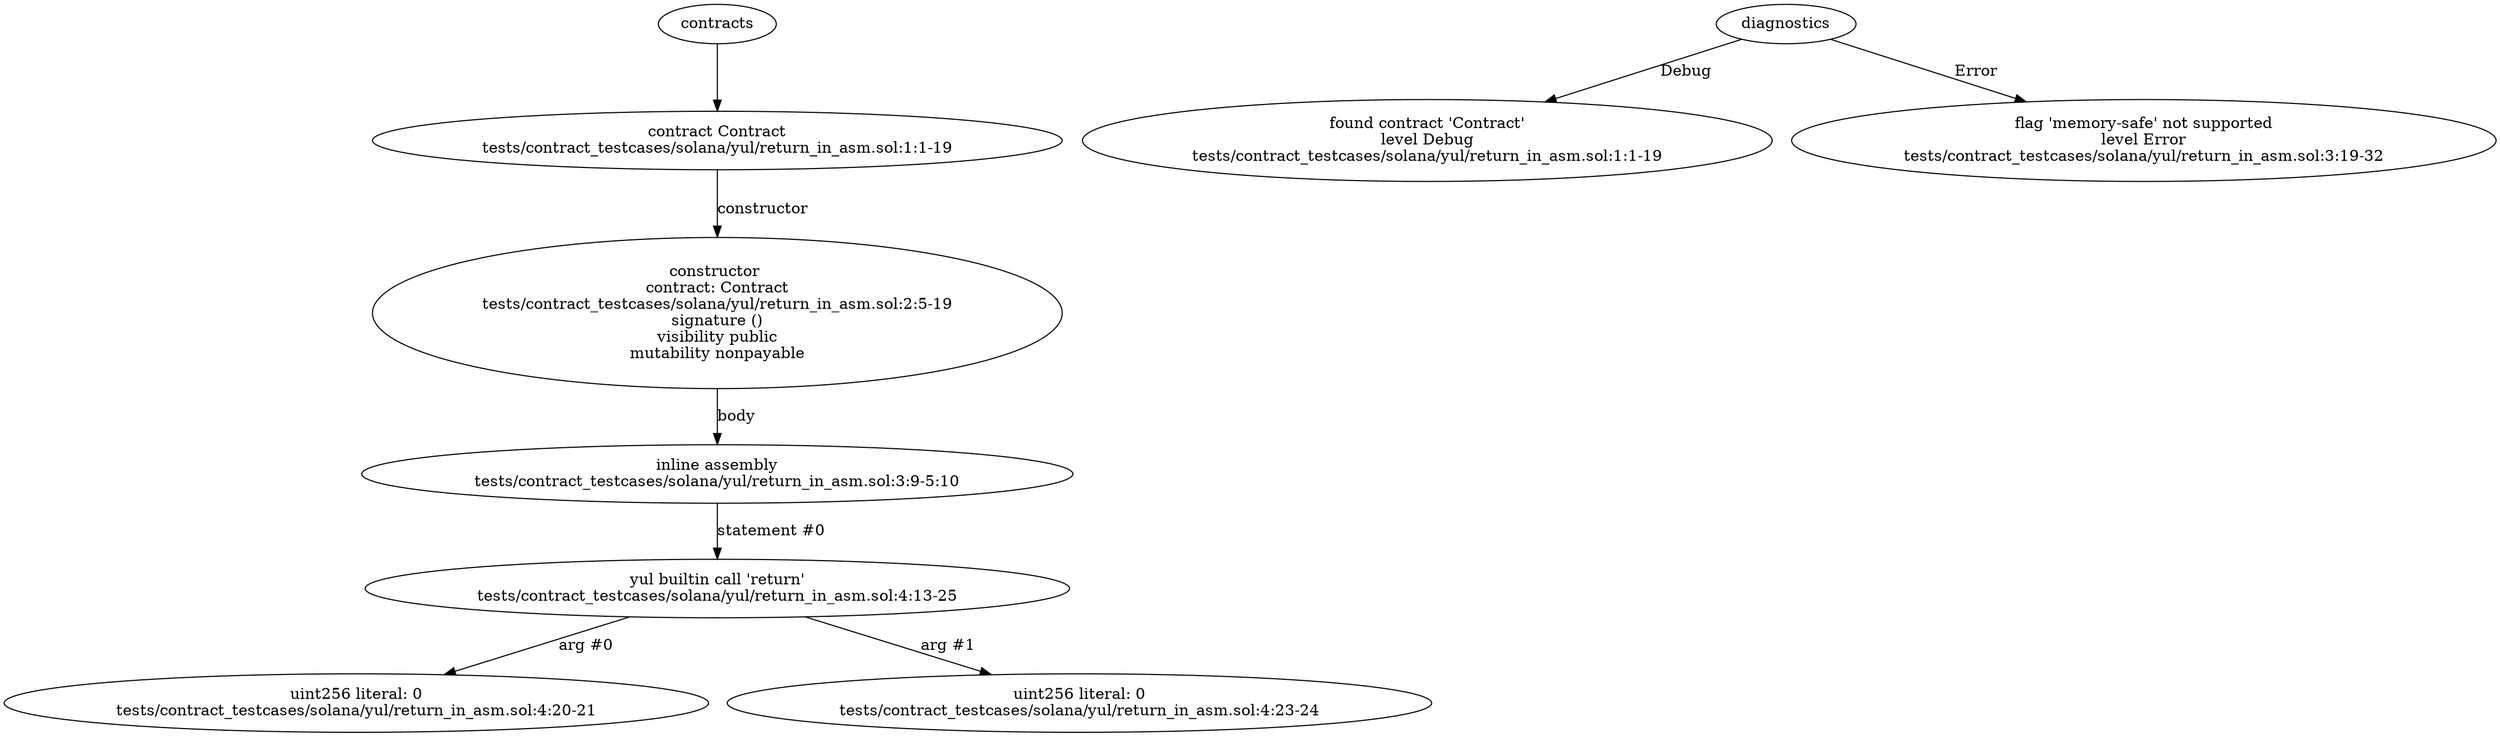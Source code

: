 strict digraph "tests/contract_testcases/solana/yul/return_in_asm.sol" {
	contract [label="contract Contract\ntests/contract_testcases/solana/yul/return_in_asm.sol:1:1-19"]
	node_3 [label="constructor \ncontract: Contract\ntests/contract_testcases/solana/yul/return_in_asm.sol:2:5-19\nsignature ()\nvisibility public\nmutability nonpayable"]
	inline_assembly [label="inline assembly\ntests/contract_testcases/solana/yul/return_in_asm.sol:3:9-5:10"]
	yul_builtin_call [label="yul builtin call 'return'\ntests/contract_testcases/solana/yul/return_in_asm.sol:4:13-25"]
	yul_number_literal [label="uint256 literal: 0\ntests/contract_testcases/solana/yul/return_in_asm.sol:4:20-21"]
	yul_number_literal_7 [label="uint256 literal: 0\ntests/contract_testcases/solana/yul/return_in_asm.sol:4:23-24"]
	diagnostic [label="found contract 'Contract'\nlevel Debug\ntests/contract_testcases/solana/yul/return_in_asm.sol:1:1-19"]
	diagnostic_10 [label="flag 'memory-safe' not supported\nlevel Error\ntests/contract_testcases/solana/yul/return_in_asm.sol:3:19-32"]
	contracts -> contract
	contract -> node_3 [label="constructor"]
	node_3 -> inline_assembly [label="body"]
	inline_assembly -> yul_builtin_call [label="statement #0"]
	yul_builtin_call -> yul_number_literal [label="arg #0"]
	yul_builtin_call -> yul_number_literal_7 [label="arg #1"]
	diagnostics -> diagnostic [label="Debug"]
	diagnostics -> diagnostic_10 [label="Error"]
}
